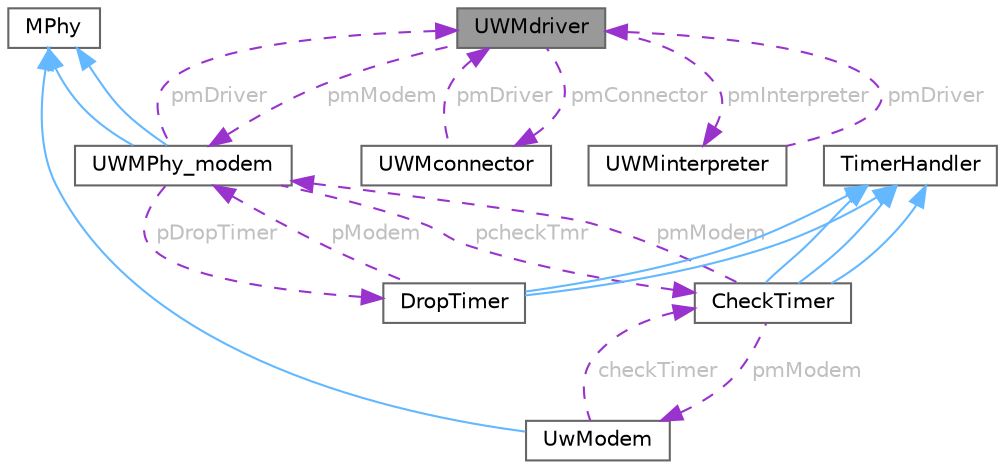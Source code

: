 digraph "UWMdriver"
{
 // LATEX_PDF_SIZE
  bgcolor="transparent";
  edge [fontname=Helvetica,fontsize=10,labelfontname=Helvetica,labelfontsize=10];
  node [fontname=Helvetica,fontsize=10,shape=box,height=0.2,width=0.4];
  Node1 [id="Node000001",label="UWMdriver",height=0.2,width=0.4,color="gray40", fillcolor="grey60", style="filled", fontcolor="black",tooltip="The class needed by UWMPhy_modem to handle the different transmissions cases and corresponding protoc..."];
  Node2 -> Node1 [id="edge1_Node000001_Node000002",dir="back",color="darkorchid3",style="dashed",tooltip=" ",label=" pmModem",fontcolor="grey" ];
  Node2 [id="Node000002",label="UWMPhy_modem",height=0.2,width=0.4,color="gray40", fillcolor="white", style="filled",URL="$classUWMPhy__modem.html",tooltip="The main class implementing the module used to implement the interface between ns2/NS-Miracle and rea..."];
  Node3 -> Node2 [id="edge2_Node000002_Node000003",dir="back",color="steelblue1",style="solid",tooltip=" "];
  Node3 [id="Node000003",label="MPhy",height=0.2,width=0.4,color="gray40", fillcolor="white", style="filled",tooltip=" "];
  Node3 -> Node2 [id="edge3_Node000002_Node000003",dir="back",color="steelblue1",style="solid",tooltip=" "];
  Node4 -> Node2 [id="edge4_Node000002_Node000004",dir="back",color="darkorchid3",style="dashed",tooltip=" ",label=" pcheckTmr",fontcolor="grey" ];
  Node4 [id="Node000004",label="CheckTimer",height=0.2,width=0.4,color="gray40", fillcolor="white", style="filled",URL="$classCheckTimer.html",tooltip="The class used by UwModem to handle simulator's event expirations; it is exploited to schedule the re..."];
  Node5 -> Node4 [id="edge5_Node000004_Node000005",dir="back",color="steelblue1",style="solid",tooltip=" "];
  Node5 [id="Node000005",label="TimerHandler",height=0.2,width=0.4,color="gray40", fillcolor="white", style="filled",tooltip=" "];
  Node5 -> Node4 [id="edge6_Node000004_Node000005",dir="back",color="steelblue1",style="solid",tooltip=" "];
  Node5 -> Node4 [id="edge7_Node000004_Node000005",dir="back",color="steelblue1",style="solid",tooltip=" "];
  Node6 -> Node4 [id="edge8_Node000004_Node000006",dir="back",color="darkorchid3",style="dashed",tooltip=" ",label=" pmModem",fontcolor="grey" ];
  Node6 [id="Node000006",label="UwModem",height=0.2,width=0.4,color="gray40", fillcolor="white", style="filled",URL="$classUwModem.html",tooltip="Class that implements the interface to DESERT, as used through Tcl scripts."];
  Node3 -> Node6 [id="edge9_Node000006_Node000003",dir="back",color="steelblue1",style="solid",tooltip=" "];
  Node4 -> Node6 [id="edge10_Node000006_Node000004",dir="back",color="darkorchid3",style="dashed",tooltip=" ",label=" checkTimer",fontcolor="grey" ];
  Node2 -> Node4 [id="edge11_Node000004_Node000002",dir="back",color="darkorchid3",style="dashed",tooltip=" ",label=" pmModem",fontcolor="grey" ];
  Node1 -> Node2 [id="edge12_Node000002_Node000001",dir="back",color="darkorchid3",style="dashed",tooltip=" ",label=" pmDriver",fontcolor="grey" ];
  Node7 -> Node2 [id="edge13_Node000002_Node000007",dir="back",color="darkorchid3",style="dashed",tooltip=" ",label=" pDropTimer",fontcolor="grey" ];
  Node7 [id="Node000007",label="DropTimer",height=0.2,width=0.4,color="gray40", fillcolor="white", style="filled",URL="$classDropTimer.html",tooltip=" "];
  Node5 -> Node7 [id="edge14_Node000007_Node000005",dir="back",color="steelblue1",style="solid",tooltip=" "];
  Node5 -> Node7 [id="edge15_Node000007_Node000005",dir="back",color="steelblue1",style="solid",tooltip=" "];
  Node2 -> Node7 [id="edge16_Node000007_Node000002",dir="back",color="darkorchid3",style="dashed",tooltip=" ",label=" pModem",fontcolor="grey" ];
  Node8 -> Node1 [id="edge17_Node000001_Node000008",dir="back",color="darkorchid3",style="dashed",tooltip=" ",label=" pmInterpreter",fontcolor="grey" ];
  Node8 [id="Node000008",label="UWMinterpreter",height=0.2,width=0.4,color="gray40", fillcolor="white", style="filled",URL="$classUWMinterpreter.html",tooltip="This class is in charge of building/parsing the necessary messages to make the UWMdriver able to comm..."];
  Node1 -> Node8 [id="edge18_Node000008_Node000001",dir="back",color="darkorchid3",style="dashed",tooltip=" ",label=" pmDriver",fontcolor="grey" ];
  Node9 -> Node1 [id="edge19_Node000001_Node000009",dir="back",color="darkorchid3",style="dashed",tooltip=" ",label=" pmConnector",fontcolor="grey" ];
  Node9 [id="Node000009",label="UWMconnector",height=0.2,width=0.4,color="gray40", fillcolor="white", style="filled",URL="$classUWMconnector.html",tooltip="The class needed by UWMPhy_modem to manage string exchange with the modem."];
  Node1 -> Node9 [id="edge20_Node000009_Node000001",dir="back",color="darkorchid3",style="dashed",tooltip=" ",label=" pmDriver",fontcolor="grey" ];
}
